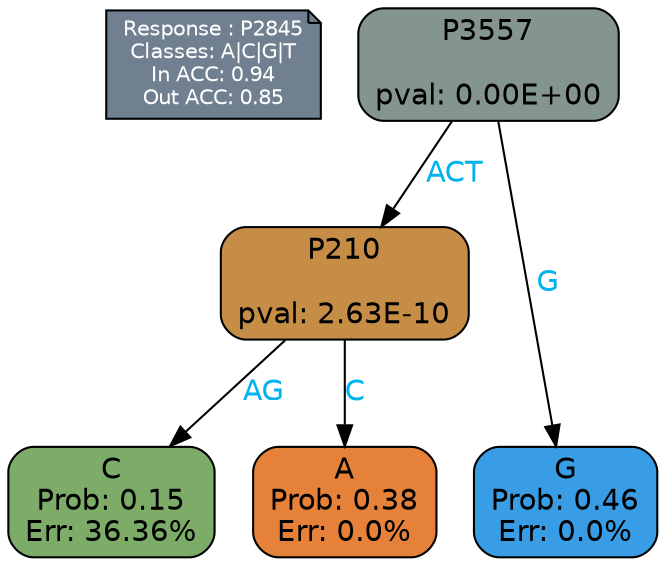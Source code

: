 digraph Tree {
node [shape=box, style="filled, rounded", color="black", fontname=helvetica] ;
graph [ranksep=equally, splines=polylines, bgcolor=transparent, dpi=600] ;
edge [fontname=helvetica] ;
LEGEND [label="Response : P2845
Classes: A|C|G|T
In ACC: 0.94
Out ACC: 0.85
",shape=note,align=left,style=filled,fillcolor="slategray",fontcolor="white",fontsize=10];1 [label="P3557

pval: 0.00E+00", fillcolor="#849490"] ;
2 [label="P210

pval: 2.63E-10", fillcolor="#c68d46"] ;
3 [label="C
Prob: 0.15
Err: 36.36%", fillcolor="#7cac67"] ;
4 [label="A
Prob: 0.38
Err: 0.0%", fillcolor="#e58139"] ;
5 [label="G
Prob: 0.46
Err: 0.0%", fillcolor="#399de5"] ;
1 -> 2 [label="ACT",fontcolor=deepskyblue2] ;
1 -> 5 [label="G",fontcolor=deepskyblue2] ;
2 -> 3 [label="AG",fontcolor=deepskyblue2] ;
2 -> 4 [label="C",fontcolor=deepskyblue2] ;
{rank = same; 3;4;5;}{rank = same; LEGEND;1;}}